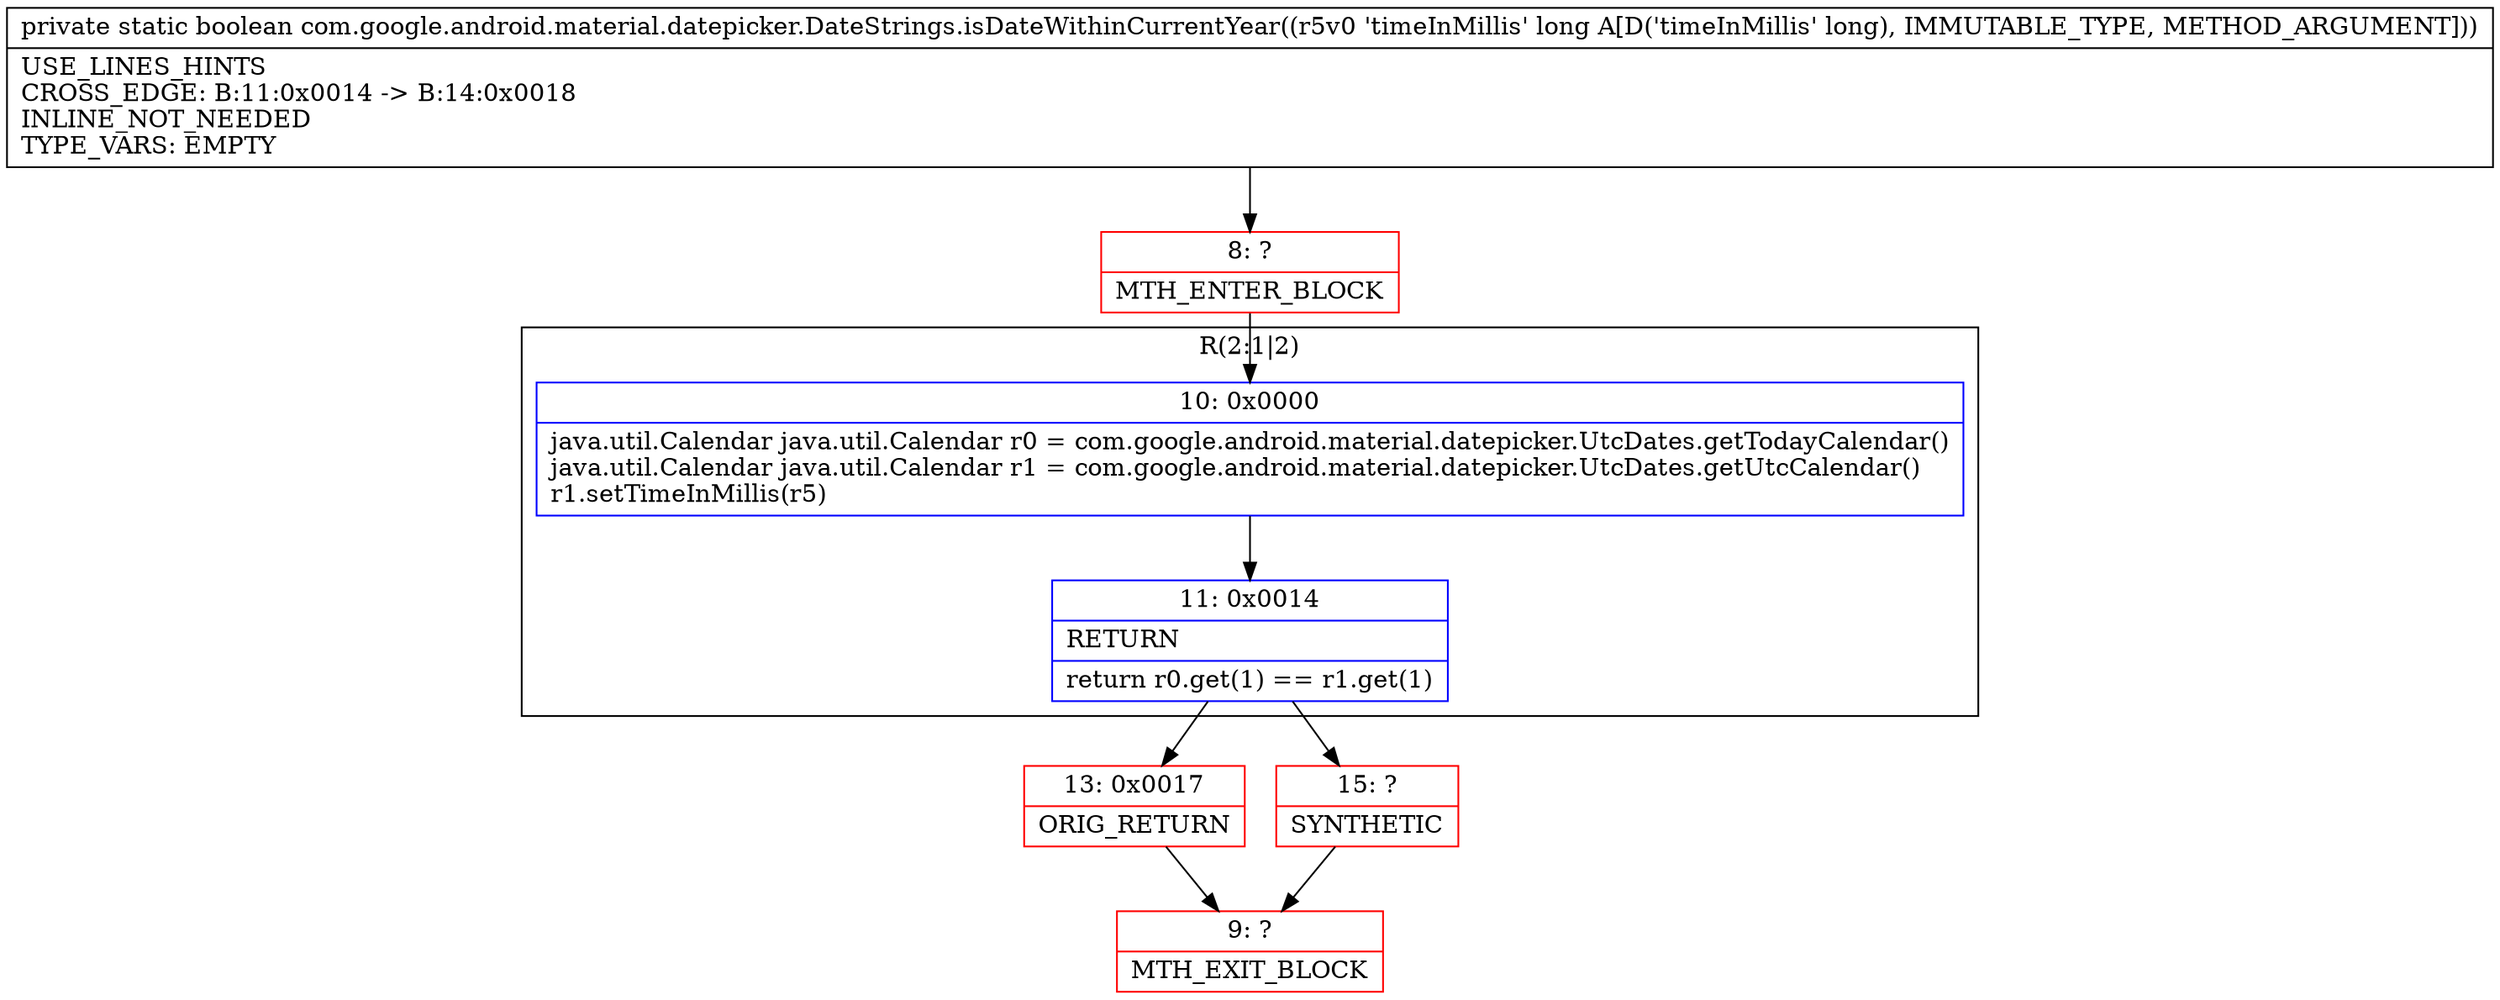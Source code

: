 digraph "CFG forcom.google.android.material.datepicker.DateStrings.isDateWithinCurrentYear(J)Z" {
subgraph cluster_Region_1038522942 {
label = "R(2:1|2)";
node [shape=record,color=blue];
Node_10 [shape=record,label="{10\:\ 0x0000|java.util.Calendar java.util.Calendar r0 = com.google.android.material.datepicker.UtcDates.getTodayCalendar()\ljava.util.Calendar java.util.Calendar r1 = com.google.android.material.datepicker.UtcDates.getUtcCalendar()\lr1.setTimeInMillis(r5)\l}"];
Node_11 [shape=record,label="{11\:\ 0x0014|RETURN\l|return r0.get(1) == r1.get(1)\l}"];
}
Node_8 [shape=record,color=red,label="{8\:\ ?|MTH_ENTER_BLOCK\l}"];
Node_13 [shape=record,color=red,label="{13\:\ 0x0017|ORIG_RETURN\l}"];
Node_9 [shape=record,color=red,label="{9\:\ ?|MTH_EXIT_BLOCK\l}"];
Node_15 [shape=record,color=red,label="{15\:\ ?|SYNTHETIC\l}"];
MethodNode[shape=record,label="{private static boolean com.google.android.material.datepicker.DateStrings.isDateWithinCurrentYear((r5v0 'timeInMillis' long A[D('timeInMillis' long), IMMUTABLE_TYPE, METHOD_ARGUMENT]))  | USE_LINES_HINTS\lCROSS_EDGE: B:11:0x0014 \-\> B:14:0x0018\lINLINE_NOT_NEEDED\lTYPE_VARS: EMPTY\l}"];
MethodNode -> Node_8;Node_10 -> Node_11;
Node_11 -> Node_13;
Node_11 -> Node_15;
Node_8 -> Node_10;
Node_13 -> Node_9;
Node_15 -> Node_9;
}

